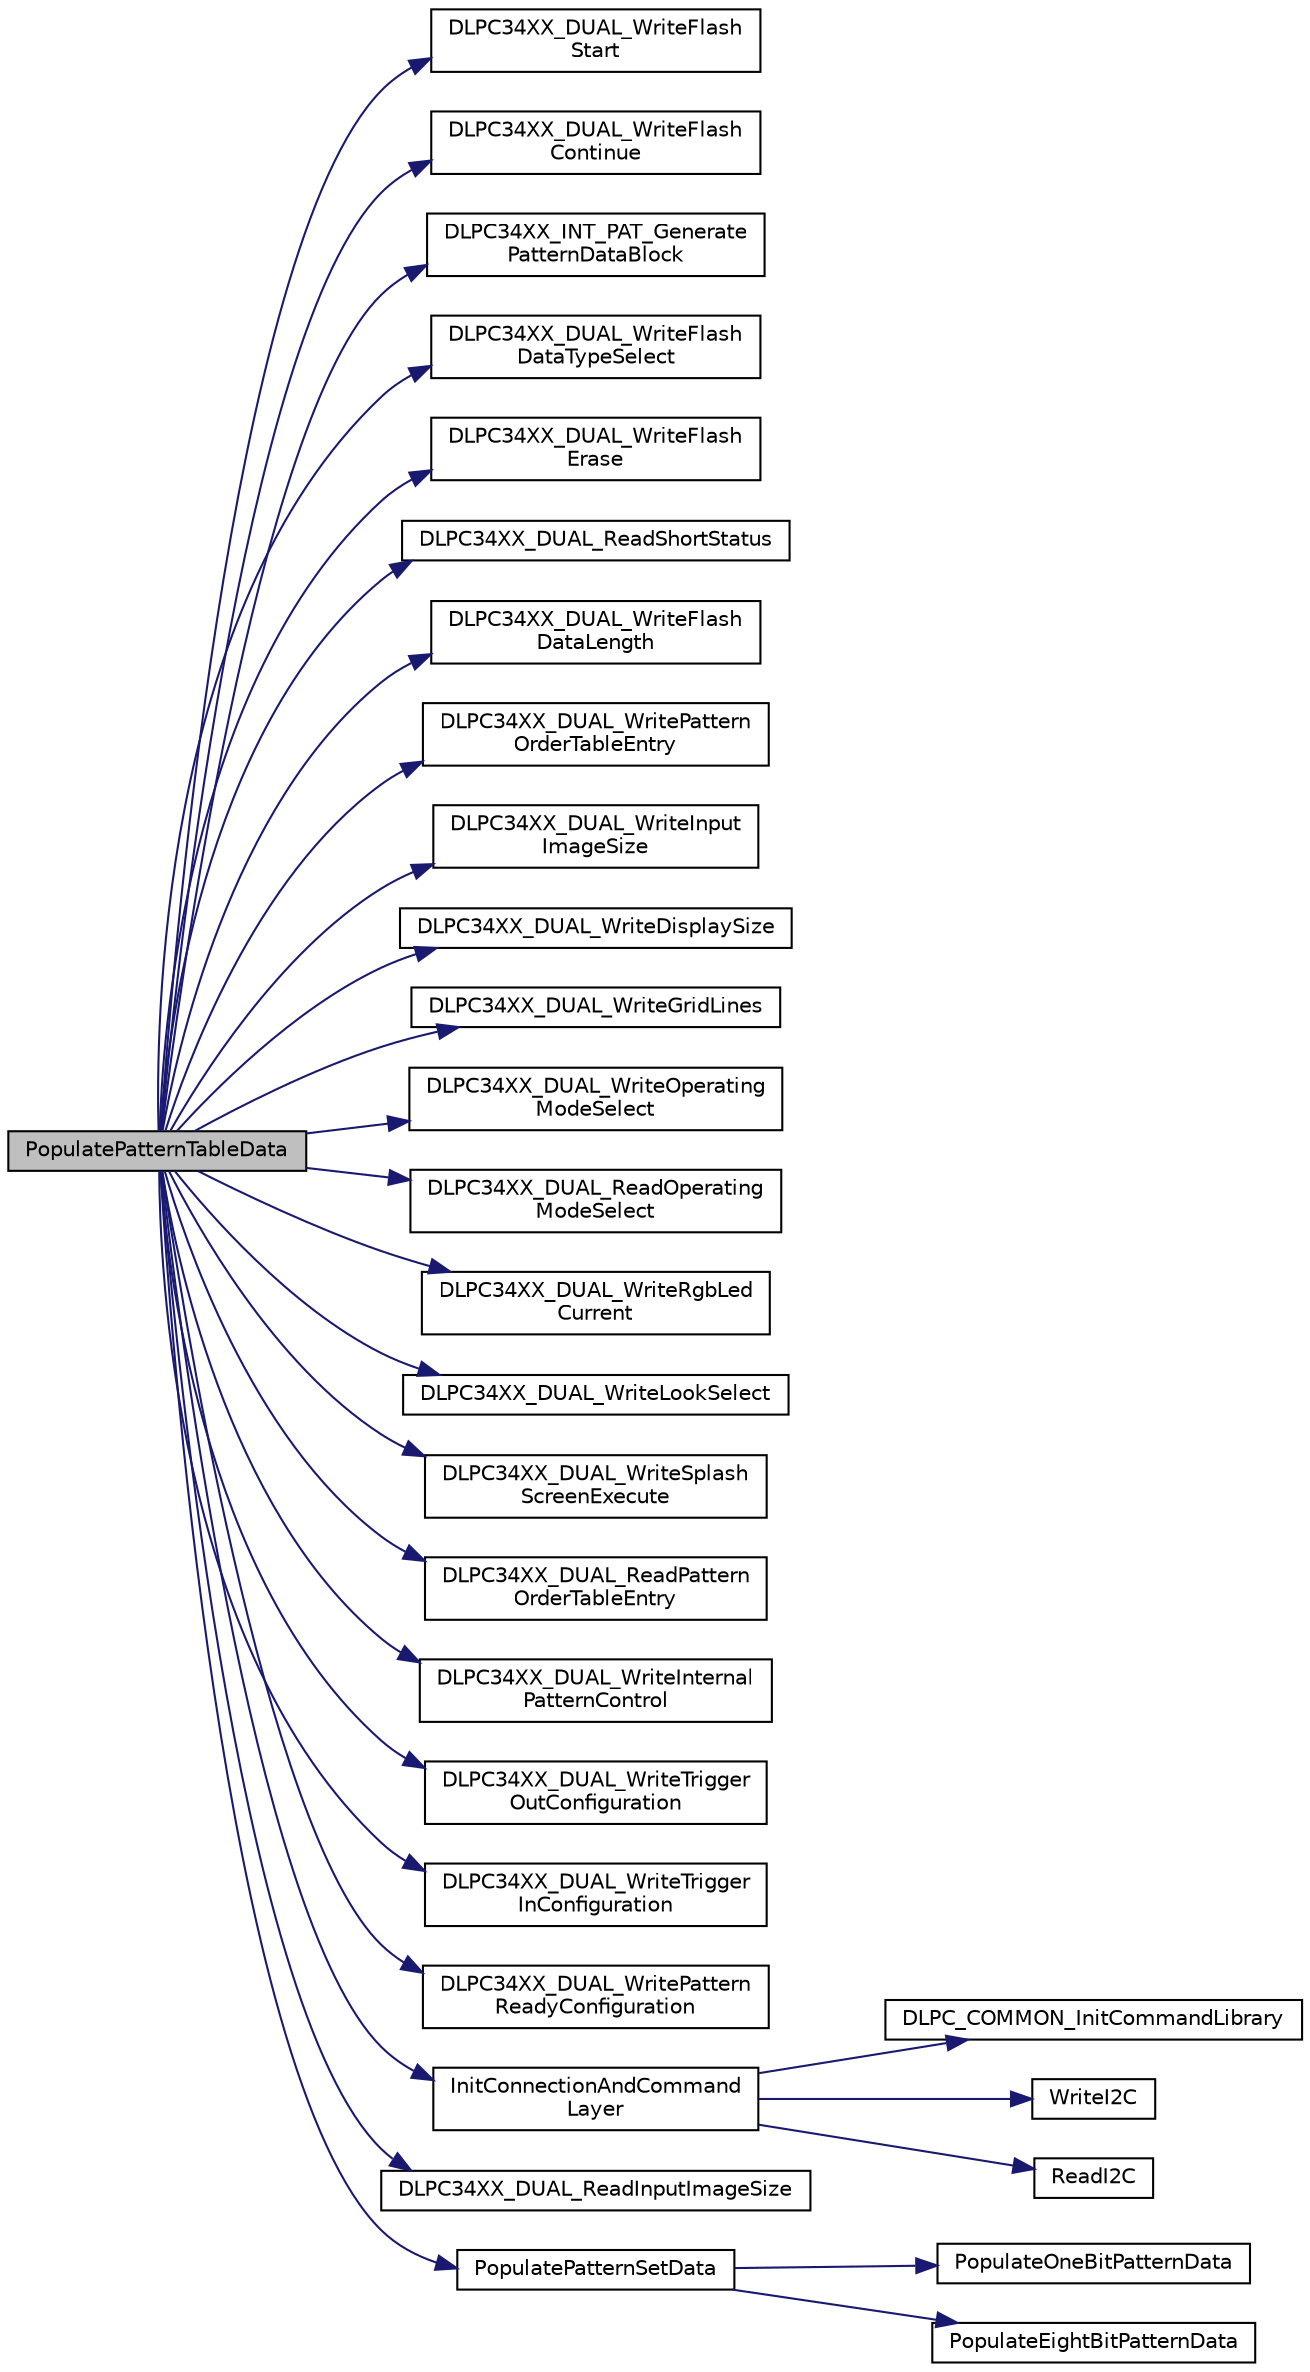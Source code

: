 digraph "PopulatePatternTableData"
{
 // INTERACTIVE_SVG=YES
  edge [fontname="Helvetica",fontsize="10",labelfontname="Helvetica",labelfontsize="10"];
  node [fontname="Helvetica",fontsize="10",shape=record];
  rankdir="LR";
  Node1 [label="PopulatePatternTableData",height=0.2,width=0.4,color="black", fillcolor="grey75", style="filled", fontcolor="black"];
  Node1 -> Node2 [color="midnightblue",fontsize="10",style="solid",fontname="Helvetica"];
  Node2 [label="DLPC34XX_DUAL_WriteFlash\lStart",height=0.2,width=0.4,color="black", fillcolor="white", style="filled",URL="$dlpc34xx__dual_8c.html#a6db70e5084742f375d413acf595cb45e"];
  Node1 -> Node3 [color="midnightblue",fontsize="10",style="solid",fontname="Helvetica"];
  Node3 [label="DLPC34XX_DUAL_WriteFlash\lContinue",height=0.2,width=0.4,color="black", fillcolor="white", style="filled",URL="$dlpc34xx__dual_8c.html#a4a0c736752192e5a6082447244933683"];
  Node1 -> Node4 [color="midnightblue",fontsize="10",style="solid",fontname="Helvetica"];
  Node4 [label="DLPC34XX_INT_PAT_Generate\lPatternDataBlock",height=0.2,width=0.4,color="black", fillcolor="white", style="filled",URL="$dlpc347x__internal__patterns_8c.html#a6df617502365e56c6a7d6e6f44948f4f"];
  Node1 -> Node5 [color="midnightblue",fontsize="10",style="solid",fontname="Helvetica"];
  Node5 [label="DLPC34XX_DUAL_WriteFlash\lDataTypeSelect",height=0.2,width=0.4,color="black", fillcolor="white", style="filled",URL="$dlpc34xx__dual_8c.html#a3c650fc1eb3ff71c57f5ce66570d239d"];
  Node1 -> Node6 [color="midnightblue",fontsize="10",style="solid",fontname="Helvetica"];
  Node6 [label="DLPC34XX_DUAL_WriteFlash\lErase",height=0.2,width=0.4,color="black", fillcolor="white", style="filled",URL="$dlpc34xx__dual_8c.html#a640f270bf5e822a9b3aaacd6e93b85be"];
  Node1 -> Node7 [color="midnightblue",fontsize="10",style="solid",fontname="Helvetica"];
  Node7 [label="DLPC34XX_DUAL_ReadShortStatus",height=0.2,width=0.4,color="black", fillcolor="white", style="filled",URL="$dlpc34xx__dual_8c.html#abd9d3e61b14c7079a8750329519e367f"];
  Node1 -> Node8 [color="midnightblue",fontsize="10",style="solid",fontname="Helvetica"];
  Node8 [label="DLPC34XX_DUAL_WriteFlash\lDataLength",height=0.2,width=0.4,color="black", fillcolor="white", style="filled",URL="$dlpc34xx__dual_8c.html#af871240e374d8773c5ca5d3aca369e6f"];
  Node1 -> Node9 [color="midnightblue",fontsize="10",style="solid",fontname="Helvetica"];
  Node9 [label="DLPC34XX_DUAL_WritePattern\lOrderTableEntry",height=0.2,width=0.4,color="black", fillcolor="white", style="filled",URL="$dlpc34xx__dual_8c.html#aaa3a89afba129011b2bcde7b003ea591"];
  Node1 -> Node10 [color="midnightblue",fontsize="10",style="solid",fontname="Helvetica"];
  Node10 [label="DLPC34XX_DUAL_WriteInput\lImageSize",height=0.2,width=0.4,color="black", fillcolor="white", style="filled",URL="$dlpc34xx__dual_8c.html#a98dc5bc743dfbcfbac38a64621d7288d"];
  Node1 -> Node11 [color="midnightblue",fontsize="10",style="solid",fontname="Helvetica"];
  Node11 [label="DLPC34XX_DUAL_WriteDisplaySize",height=0.2,width=0.4,color="black", fillcolor="white", style="filled",URL="$dlpc34xx__dual_8c.html#acea1d52e7650e7dd8bfc0d7341ab0e14"];
  Node1 -> Node12 [color="midnightblue",fontsize="10",style="solid",fontname="Helvetica"];
  Node12 [label="DLPC34XX_DUAL_WriteGridLines",height=0.2,width=0.4,color="black", fillcolor="white", style="filled",URL="$dlpc34xx__dual_8c.html#a9c9e86fd8896a0cca5c705d251d7dc7e"];
  Node1 -> Node13 [color="midnightblue",fontsize="10",style="solid",fontname="Helvetica"];
  Node13 [label="DLPC34XX_DUAL_WriteOperating\lModeSelect",height=0.2,width=0.4,color="black", fillcolor="white", style="filled",URL="$dlpc34xx__dual_8c.html#a6c464a7a50d0ec76a63465660ea4f471"];
  Node1 -> Node14 [color="midnightblue",fontsize="10",style="solid",fontname="Helvetica"];
  Node14 [label="DLPC34XX_DUAL_ReadOperating\lModeSelect",height=0.2,width=0.4,color="black", fillcolor="white", style="filled",URL="$dlpc34xx__dual_8c.html#a7fd5562862f16d53c9215feb3ecbbb2b"];
  Node1 -> Node15 [color="midnightblue",fontsize="10",style="solid",fontname="Helvetica"];
  Node15 [label="DLPC34XX_DUAL_WriteRgbLed\lCurrent",height=0.2,width=0.4,color="black", fillcolor="white", style="filled",URL="$dlpc34xx__dual_8c.html#ae917e5aeb7c97a2cf7394076ee9f8f63"];
  Node1 -> Node16 [color="midnightblue",fontsize="10",style="solid",fontname="Helvetica"];
  Node16 [label="DLPC34XX_DUAL_WriteLookSelect",height=0.2,width=0.4,color="black", fillcolor="white", style="filled",URL="$dlpc34xx__dual_8c.html#ae6c6b519a0e58570936b21b8119cce20"];
  Node1 -> Node17 [color="midnightblue",fontsize="10",style="solid",fontname="Helvetica"];
  Node17 [label="DLPC34XX_DUAL_WriteSplash\lScreenExecute",height=0.2,width=0.4,color="black", fillcolor="white", style="filled",URL="$dlpc34xx__dual_8c.html#a82b8cca2294b45e74ea45b830186b7ce"];
  Node1 -> Node18 [color="midnightblue",fontsize="10",style="solid",fontname="Helvetica"];
  Node18 [label="DLPC34XX_DUAL_ReadPattern\lOrderTableEntry",height=0.2,width=0.4,color="black", fillcolor="white", style="filled",URL="$dlpc34xx__dual_8c.html#afac6ed2bcce0500979cc7c8a1a06cb5b"];
  Node1 -> Node19 [color="midnightblue",fontsize="10",style="solid",fontname="Helvetica"];
  Node19 [label="DLPC34XX_DUAL_WriteInternal\lPatternControl",height=0.2,width=0.4,color="black", fillcolor="white", style="filled",URL="$dlpc34xx__dual_8c.html#a257bb2735f3450a22bfa296fd31015d3"];
  Node1 -> Node20 [color="midnightblue",fontsize="10",style="solid",fontname="Helvetica"];
  Node20 [label="DLPC34XX_DUAL_WriteTrigger\lOutConfiguration",height=0.2,width=0.4,color="black", fillcolor="white", style="filled",URL="$dlpc34xx__dual_8c.html#ae11e688019119b0e88441f3a322995df"];
  Node1 -> Node21 [color="midnightblue",fontsize="10",style="solid",fontname="Helvetica"];
  Node21 [label="DLPC34XX_DUAL_WriteTrigger\lInConfiguration",height=0.2,width=0.4,color="black", fillcolor="white", style="filled",URL="$dlpc34xx__dual_8c.html#adda94947ed44e93fe4e1f2dfd5e63b11"];
  Node1 -> Node22 [color="midnightblue",fontsize="10",style="solid",fontname="Helvetica"];
  Node22 [label="DLPC34XX_DUAL_WritePattern\lReadyConfiguration",height=0.2,width=0.4,color="black", fillcolor="white", style="filled",URL="$dlpc34xx__dual_8c.html#aa6bf7c3a75db6f59810663f78b373f27"];
  Node1 -> Node23 [color="midnightblue",fontsize="10",style="solid",fontname="Helvetica"];
  Node23 [label="InitConnectionAndCommand\lLayer",height=0.2,width=0.4,color="black", fillcolor="white", style="filled",URL="$dlpc347x__dual__samples_8c.html#a6d361351652414c38faa6afcee450975"];
  Node23 -> Node24 [color="midnightblue",fontsize="10",style="solid",fontname="Helvetica"];
  Node24 [label="DLPC_COMMON_InitCommandLibrary",height=0.2,width=0.4,color="black", fillcolor="white", style="filled",URL="$dlpc__common_8c.html#ad2a9c5491fe7a729048bb8407212ae29"];
  Node23 -> Node25 [color="midnightblue",fontsize="10",style="solid",fontname="Helvetica"];
  Node25 [label="WriteI2C",height=0.2,width=0.4,color="black", fillcolor="white", style="filled",URL="$dlpc347x__dual__samples_8c.html#ae52deebf2c7abb60ec8b43d3cdac8129"];
  Node23 -> Node26 [color="midnightblue",fontsize="10",style="solid",fontname="Helvetica"];
  Node26 [label="ReadI2C",height=0.2,width=0.4,color="black", fillcolor="white", style="filled",URL="$dlpc347x__dual__samples_8c.html#a15ed770b9a721168fdc5f0eae1c112ec"];
  Node1 -> Node27 [color="midnightblue",fontsize="10",style="solid",fontname="Helvetica"];
  Node27 [label="DLPC34XX_DUAL_ReadInputImageSize",height=0.2,width=0.4,color="black", fillcolor="white", style="filled",URL="$dlpc34xx__dual_8c.html#ad2df88444bf7f83d14a6ccb9cd56123a"];
  Node1 -> Node28 [color="midnightblue",fontsize="10",style="solid",fontname="Helvetica"];
  Node28 [label="PopulatePatternSetData",height=0.2,width=0.4,color="black", fillcolor="white", style="filled",URL="$dlpc347x__dual__samples_8c.html#a59974672a23d4b15cc645835094294af"];
  Node28 -> Node29 [color="midnightblue",fontsize="10",style="solid",fontname="Helvetica"];
  Node29 [label="PopulateOneBitPatternData",height=0.2,width=0.4,color="black", fillcolor="white", style="filled",URL="$dlpc347x__dual__samples_8c.html#a43bf72a7d099ff3059ede75dcc829b48"];
  Node28 -> Node30 [color="midnightblue",fontsize="10",style="solid",fontname="Helvetica"];
  Node30 [label="PopulateEightBitPatternData",height=0.2,width=0.4,color="black", fillcolor="white", style="filled",URL="$dlpc347x__dual__samples_8c.html#a2c159309fbdfafc6b9e839d3bb454095"];
}
